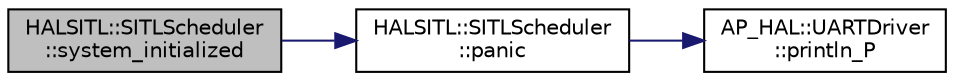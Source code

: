 digraph "HALSITL::SITLScheduler::system_initialized"
{
 // INTERACTIVE_SVG=YES
  edge [fontname="Helvetica",fontsize="10",labelfontname="Helvetica",labelfontsize="10"];
  node [fontname="Helvetica",fontsize="10",shape=record];
  rankdir="LR";
  Node1 [label="HALSITL::SITLScheduler\l::system_initialized",height=0.2,width=0.4,color="black", fillcolor="grey75", style="filled" fontcolor="black"];
  Node1 -> Node2 [color="midnightblue",fontsize="10",style="solid",fontname="Helvetica"];
  Node2 [label="HALSITL::SITLScheduler\l::panic",height=0.2,width=0.4,color="black", fillcolor="white", style="filled",URL="$classHALSITL_1_1SITLScheduler.html#a4285645b21357e0c3dec02158be46ac6"];
  Node2 -> Node3 [color="midnightblue",fontsize="10",style="solid",fontname="Helvetica"];
  Node3 [label="AP_HAL::UARTDriver\l::println_P",height=0.2,width=0.4,color="black", fillcolor="white", style="filled",URL="$classAP__HAL_1_1UARTDriver.html#a29b84f87f40b331b6922da5d8b57d9f0"];
}
